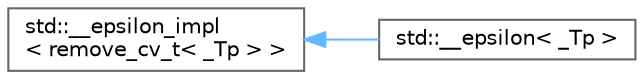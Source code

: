 digraph "Graphical Class Hierarchy"
{
 // LATEX_PDF_SIZE
  bgcolor="transparent";
  edge [fontname=Helvetica,fontsize=10,labelfontname=Helvetica,labelfontsize=10];
  node [fontname=Helvetica,fontsize=10,shape=box,height=0.2,width=0.4];
  rankdir="LR";
  Node0 [id="Node000000",label="std::__epsilon_impl\l\< remove_cv_t\< _Tp \> \>",height=0.2,width=0.4,color="grey40", fillcolor="white", style="filled",URL="$structstd_1_1____epsilon__impl.html",tooltip=" "];
  Node0 -> Node1 [id="edge348_Node000000_Node000001",dir="back",color="steelblue1",style="solid",tooltip=" "];
  Node1 [id="Node000001",label="std::__epsilon\< _Tp \>",height=0.2,width=0.4,color="grey40", fillcolor="white", style="filled",URL="$structstd_1_1____epsilon.html",tooltip=" "];
}
